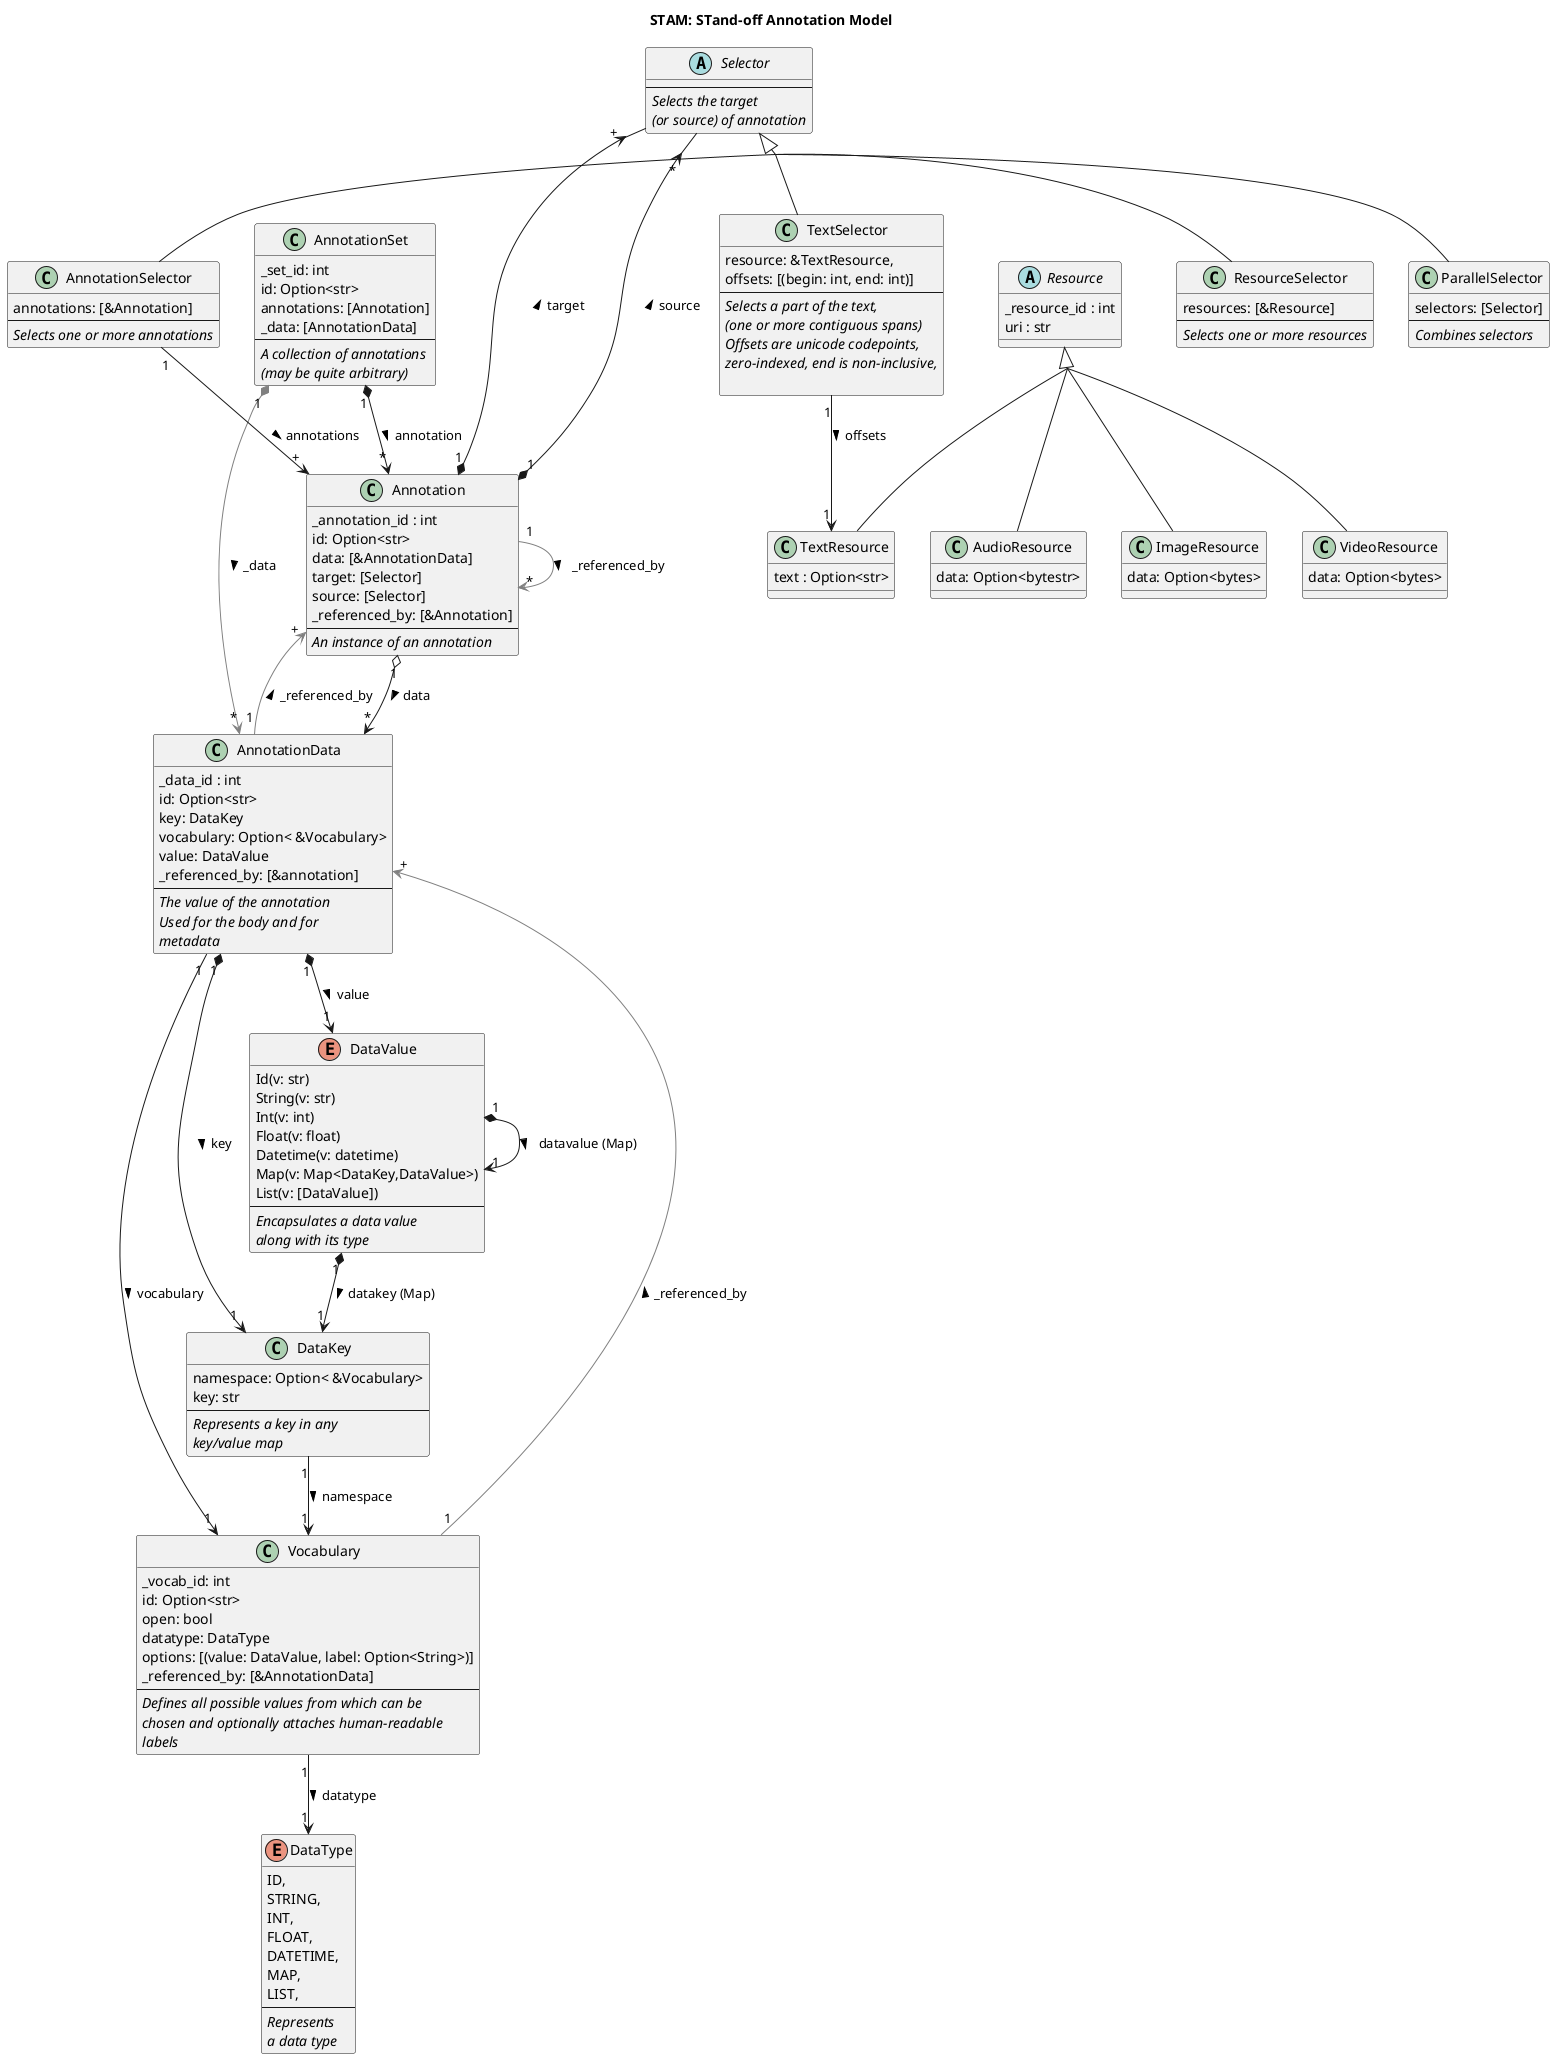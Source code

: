 @startuml

skinparam groupInheritance 2

title "STAM: STand-off Annotation Model"

abstract class Resource {
    _resource_id : int
     uri : str
}

class TextResource {
    text : Option<str>
}

class AudioResource {
    data: Option<bytestr>
}

class ImageResource {
    data: Option<bytes>
}

class VideoResource {
    data: Option<bytes>
}

Resource <|-- TextResource
Resource <|-- AudioResource
Resource <|-- ImageResource
Resource <|-- VideoResource

class AnnotationSet {
    _set_id: int
    id: Option<str>
    annotations: [Annotation]
    _data: [AnnotationData]
    --
    <i>A collection of annotations</i>
    <i>(may be quite arbitrary)</i>
}

class Annotation {
    _annotation_id : int
    id: Option<str>
    data: [&AnnotationData]
    target: [Selector]
    source: [Selector]
    _referenced_by: [&Annotation]
    --
    <i>An instance of an annotation</i>
}

abstract class Selector {
    --
    <i>Selects the target</i>
    <i>(or source) of annotation</i>
}

class TextSelector {
    resource: &TextResource,
    offsets: [(begin: int, end: int)]
    ---
    <i>Selects a part of the text,</i>
    <i>(one or more contiguous spans)</i>
    <i>Offsets are unicode codepoints,</i>
    <i>zero-indexed, end is non-inclusive,</i>

}

class ResourceSelector {
    resources: [&Resource]
    ---
    <i>Selects one or more resources</i>
}

class AnnotationSelector {
    annotations: [&Annotation]
    --
    <i>Selects one or more annotations</i>
}

class ParallelSelector {
    selectors: [Selector]
    --
    <i>Combines selectors</i>
}

Selector <|-- TextSelector
Selector <|-- ResourceSelector
Selector <|-- AnnotationSelector
Selector <|-- ParallelSelector





class AnnotationData {
    _data_id : int
    id: Option<str>
    key: DataKey
    vocabulary: Option< &Vocabulary>
    value: DataValue
    _referenced_by: [&annotation]
    --
    <i>The value of the annotation</i>
    <i>Used for the body and for</i>
    <i>metadata</i>
}


class DataKey {
    namespace: Option< &Vocabulary>
    key: str
    --
    <i>Represents a key in any</i>
    <i>key/value map</i>
}


enum DataValue {
    Id(v: str)
    String(v: str)
    Int(v: int)
    Float(v: float)
    Datetime(v: datetime)
    Map(v: Map<DataKey,DataValue>)
    List(v: [DataValue])
    --
    <i>Encapsulates a data value</i>
    <i>along with its type</i>
}

enum DataType {
    ID,
    STRING,
    INT,
    FLOAT,
    DATETIME,
    MAP,
    LIST,
    --
    <i>Represents</i>
    <i>a data type</i>
}

class Vocabulary {
    _vocab_id: int
    id: Option<str>
    open: bool
    datatype: DataType
    options: [(value: DataValue, label: Option<String>)]
    _referenced_by: [&AnnotationData]
    --
    <i>Defines all possible values from which can be</i>
    <i>chosen and optionally attaches human-readable</i>
    <i>labels</i>
}

AnnotationSet "1" *--> "*" Annotation : > annotation
AnnotationSet "1" *-[#gray]-> "*" AnnotationData : > _data

Annotation "1" *--> "+" Selector : > target
Annotation "1" *--> "*" Selector : > source
Annotation "1" o--> "*" AnnotationData : > data
Annotation "1" -[#gray]-> "*" Annotation : > _referenced_by

AnnotationData "1" -[#gray]-> "+" Annotation : > _referenced_by
AnnotationData "1" *--> "1" DataValue : > value
AnnotationData "1" *--> "1" DataKey : > key
AnnotationData "1" --> "1" Vocabulary : > vocabulary

TextSelector "1" --> "1" TextResource : > offsets
AnnotationSelector "1" --> "+" Annotation : > annotations

DataValue "1" *--> "1" DataValue : > datavalue (Map)
DataValue "1" *--> "1" DataKey : > datakey (Map)

DataKey "1" --> "1" Vocabulary : > namespace

Vocabulary "1" --> "1" DataType : > datatype
Vocabulary "1" -[#gray]-> "+" AnnotationData : > _referenced_by
@enduml
